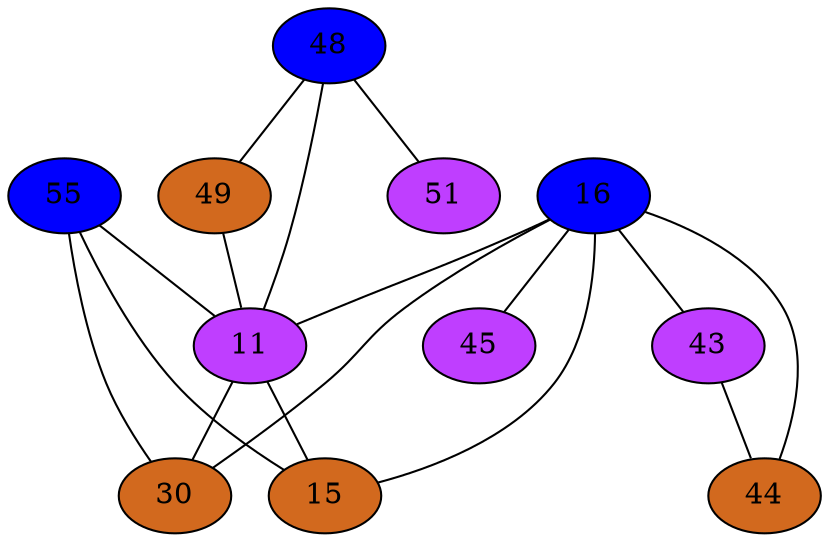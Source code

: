 strict graph {
48[label="48" style=filled fillcolor="blue1"];
48 -- 49
48 -- 51
48 -- 11
16[label="16" style=filled fillcolor="blue1"];
16 -- 43
16 -- 11
16 -- 44
16 -- 45
16 -- 30
16 -- 15
49[label="49" style=filled fillcolor="chocolate"];
49 -- 48
49 -- 11
51[label="51" style=filled fillcolor="darkorchid1"];
51 -- 48
55[label="55" style=filled fillcolor="blue1"];
55 -- 11
55 -- 30
55 -- 15
11[label="11" style=filled fillcolor="darkorchid1"];
11 -- 48
11 -- 16
11 -- 49
11 -- 55
11 -- 30
11 -- 15
43[label="43" style=filled fillcolor="darkorchid1"];
43 -- 16
43 -- 44
44[label="44" style=filled fillcolor="chocolate"];
44 -- 16
44 -- 43
45[label="45" style=filled fillcolor="darkorchid1"];
45 -- 16
30[label="30" style=filled fillcolor="chocolate"];
30 -- 16
30 -- 55
30 -- 11
15[label="15" style=filled fillcolor="chocolate"];
15 -- 16
15 -- 55
15 -- 11
}